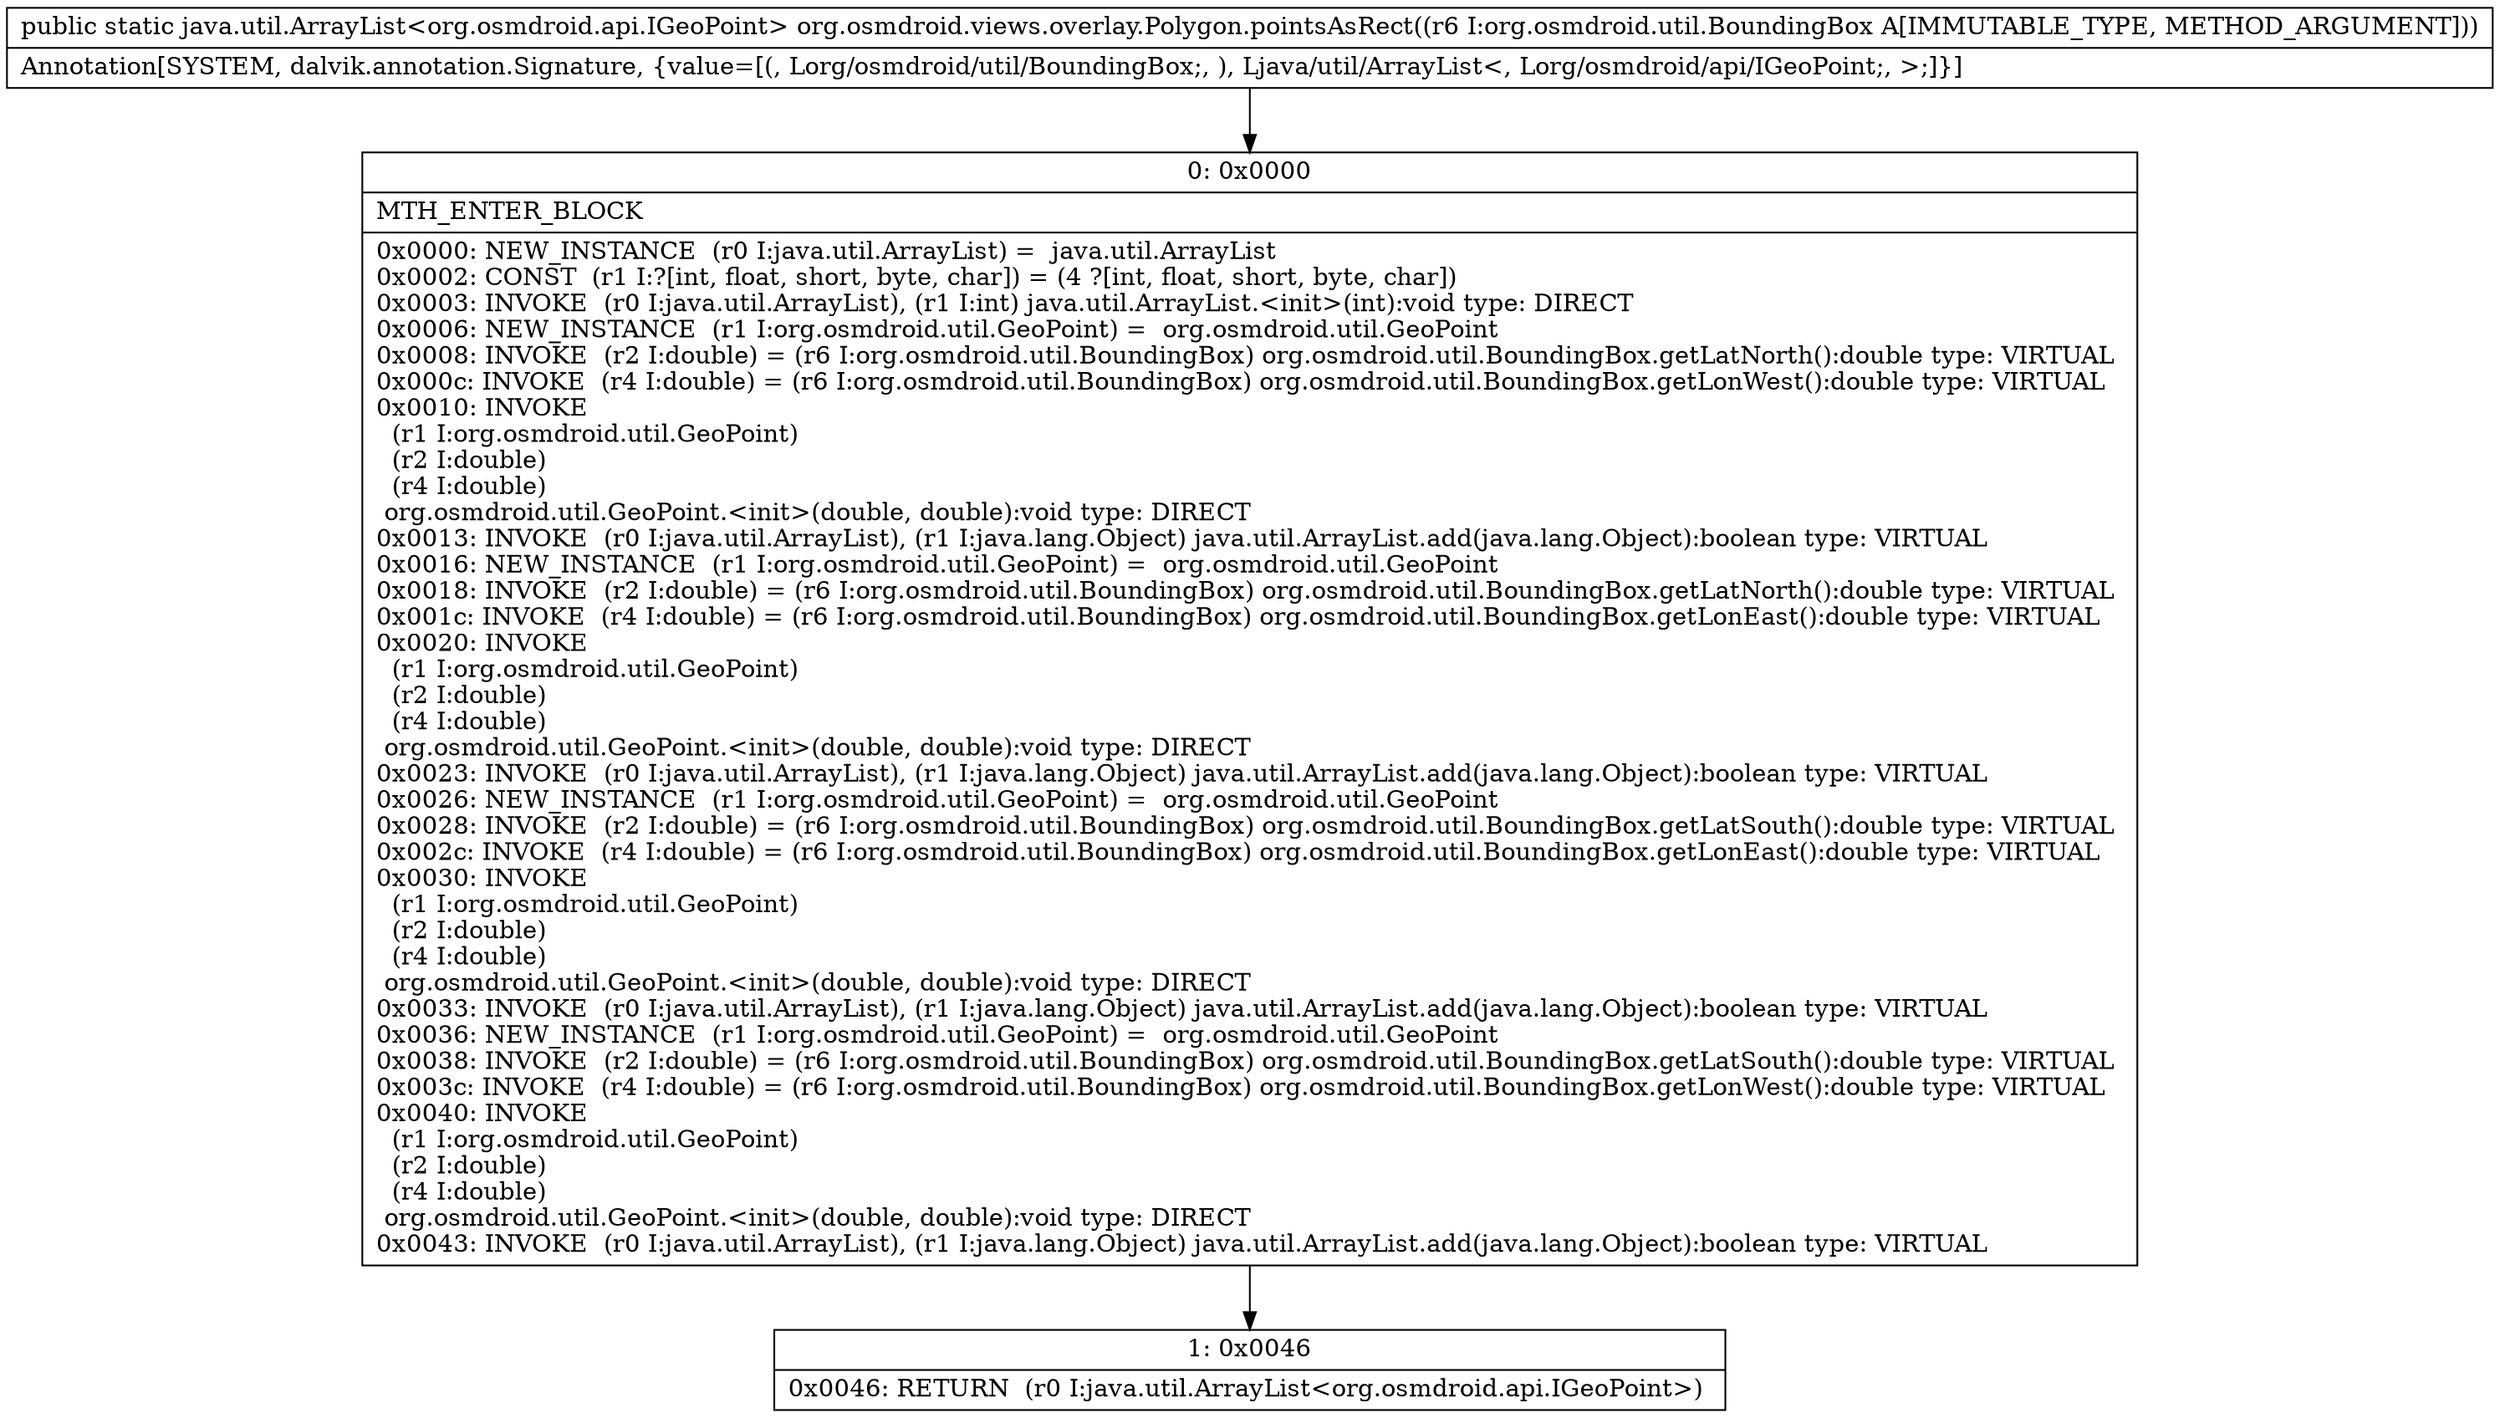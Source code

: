 digraph "CFG fororg.osmdroid.views.overlay.Polygon.pointsAsRect(Lorg\/osmdroid\/util\/BoundingBox;)Ljava\/util\/ArrayList;" {
Node_0 [shape=record,label="{0\:\ 0x0000|MTH_ENTER_BLOCK\l|0x0000: NEW_INSTANCE  (r0 I:java.util.ArrayList) =  java.util.ArrayList \l0x0002: CONST  (r1 I:?[int, float, short, byte, char]) = (4 ?[int, float, short, byte, char]) \l0x0003: INVOKE  (r0 I:java.util.ArrayList), (r1 I:int) java.util.ArrayList.\<init\>(int):void type: DIRECT \l0x0006: NEW_INSTANCE  (r1 I:org.osmdroid.util.GeoPoint) =  org.osmdroid.util.GeoPoint \l0x0008: INVOKE  (r2 I:double) = (r6 I:org.osmdroid.util.BoundingBox) org.osmdroid.util.BoundingBox.getLatNorth():double type: VIRTUAL \l0x000c: INVOKE  (r4 I:double) = (r6 I:org.osmdroid.util.BoundingBox) org.osmdroid.util.BoundingBox.getLonWest():double type: VIRTUAL \l0x0010: INVOKE  \l  (r1 I:org.osmdroid.util.GeoPoint)\l  (r2 I:double)\l  (r4 I:double)\l org.osmdroid.util.GeoPoint.\<init\>(double, double):void type: DIRECT \l0x0013: INVOKE  (r0 I:java.util.ArrayList), (r1 I:java.lang.Object) java.util.ArrayList.add(java.lang.Object):boolean type: VIRTUAL \l0x0016: NEW_INSTANCE  (r1 I:org.osmdroid.util.GeoPoint) =  org.osmdroid.util.GeoPoint \l0x0018: INVOKE  (r2 I:double) = (r6 I:org.osmdroid.util.BoundingBox) org.osmdroid.util.BoundingBox.getLatNorth():double type: VIRTUAL \l0x001c: INVOKE  (r4 I:double) = (r6 I:org.osmdroid.util.BoundingBox) org.osmdroid.util.BoundingBox.getLonEast():double type: VIRTUAL \l0x0020: INVOKE  \l  (r1 I:org.osmdroid.util.GeoPoint)\l  (r2 I:double)\l  (r4 I:double)\l org.osmdroid.util.GeoPoint.\<init\>(double, double):void type: DIRECT \l0x0023: INVOKE  (r0 I:java.util.ArrayList), (r1 I:java.lang.Object) java.util.ArrayList.add(java.lang.Object):boolean type: VIRTUAL \l0x0026: NEW_INSTANCE  (r1 I:org.osmdroid.util.GeoPoint) =  org.osmdroid.util.GeoPoint \l0x0028: INVOKE  (r2 I:double) = (r6 I:org.osmdroid.util.BoundingBox) org.osmdroid.util.BoundingBox.getLatSouth():double type: VIRTUAL \l0x002c: INVOKE  (r4 I:double) = (r6 I:org.osmdroid.util.BoundingBox) org.osmdroid.util.BoundingBox.getLonEast():double type: VIRTUAL \l0x0030: INVOKE  \l  (r1 I:org.osmdroid.util.GeoPoint)\l  (r2 I:double)\l  (r4 I:double)\l org.osmdroid.util.GeoPoint.\<init\>(double, double):void type: DIRECT \l0x0033: INVOKE  (r0 I:java.util.ArrayList), (r1 I:java.lang.Object) java.util.ArrayList.add(java.lang.Object):boolean type: VIRTUAL \l0x0036: NEW_INSTANCE  (r1 I:org.osmdroid.util.GeoPoint) =  org.osmdroid.util.GeoPoint \l0x0038: INVOKE  (r2 I:double) = (r6 I:org.osmdroid.util.BoundingBox) org.osmdroid.util.BoundingBox.getLatSouth():double type: VIRTUAL \l0x003c: INVOKE  (r4 I:double) = (r6 I:org.osmdroid.util.BoundingBox) org.osmdroid.util.BoundingBox.getLonWest():double type: VIRTUAL \l0x0040: INVOKE  \l  (r1 I:org.osmdroid.util.GeoPoint)\l  (r2 I:double)\l  (r4 I:double)\l org.osmdroid.util.GeoPoint.\<init\>(double, double):void type: DIRECT \l0x0043: INVOKE  (r0 I:java.util.ArrayList), (r1 I:java.lang.Object) java.util.ArrayList.add(java.lang.Object):boolean type: VIRTUAL \l}"];
Node_1 [shape=record,label="{1\:\ 0x0046|0x0046: RETURN  (r0 I:java.util.ArrayList\<org.osmdroid.api.IGeoPoint\>) \l}"];
MethodNode[shape=record,label="{public static java.util.ArrayList\<org.osmdroid.api.IGeoPoint\> org.osmdroid.views.overlay.Polygon.pointsAsRect((r6 I:org.osmdroid.util.BoundingBox A[IMMUTABLE_TYPE, METHOD_ARGUMENT]))  | Annotation[SYSTEM, dalvik.annotation.Signature, \{value=[(, Lorg\/osmdroid\/util\/BoundingBox;, ), Ljava\/util\/ArrayList\<, Lorg\/osmdroid\/api\/IGeoPoint;, \>;]\}]\l}"];
MethodNode -> Node_0;
Node_0 -> Node_1;
}

